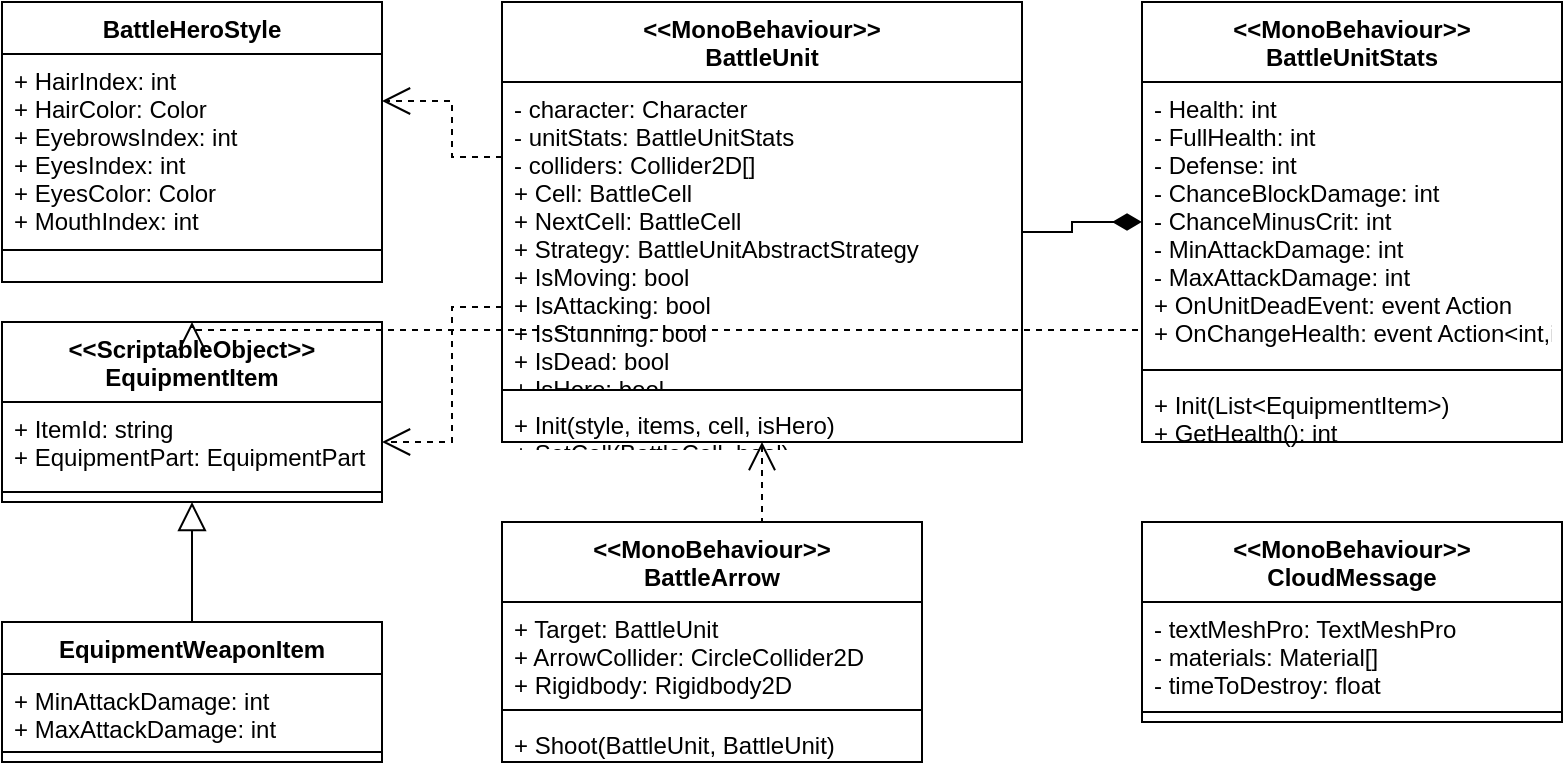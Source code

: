 <mxfile version="14.6.13" type="device">
  <diagram id="BattleField-Units" name="BattleField Unit Classes">
    <mxGraphModel dx="1422" dy="762" grid="1" gridSize="10" guides="1" tooltips="1" connect="1" arrows="1" fold="1" page="1" pageScale="1" pageWidth="827" pageHeight="1169" math="0" shadow="0">
      <root>
        <mxCell id="0" />
        <mxCell id="1" parent="0" />
        
        <!-- BattleUnit class -->
        <mxCell id="2" value="&lt;&lt;MonoBehaviour&gt;&gt;&#xa;BattleUnit" style="swimlane;fontStyle=1;align=center;verticalAlign=top;childLayout=stackLayout;horizontal=1;startSize=40;horizontalStack=0;resizeParent=1;resizeParentMax=0;resizeLast=0;collapsible=1;marginBottom=0;" vertex="1" parent="1">
          <mxGeometry x="290" y="40" width="260" height="220" as="geometry" />
        </mxCell>
        <mxCell id="3" value="- character: Character&#xa;- unitStats: BattleUnitStats&#xa;- colliders: Collider2D[]&#xa;+ Cell: BattleCell&#xa;+ NextCell: BattleCell&#xa;+ Strategy: BattleUnitAbstractStrategy&#xa;+ IsMoving: bool&#xa;+ IsAttacking: bool&#xa;+ IsStunning: bool&#xa;+ IsDead: bool&#xa;+ IsHero: bool" style="text;strokeColor=none;fillColor=none;align=left;verticalAlign=top;spacingLeft=4;spacingRight=4;overflow=hidden;rotatable=0;points=[[0,0.5],[1,0.5]];portConstraint=eastwest;" vertex="1" parent="2">
          <mxGeometry y="40" width="260" height="150" as="geometry" />
        </mxCell>
        <mxCell id="4" value="" style="line;strokeWidth=1;fillColor=none;align=left;verticalAlign=middle;spacingTop=-1;spacingLeft=3;spacingRight=3;rotatable=0;labelPosition=right;points=[];portConstraint=eastwest;strokeColor=inherit;" vertex="1" parent="2">
          <mxGeometry y="190" width="260" height="8" as="geometry" />
        </mxCell>
        <mxCell id="5" value="+ Init(style, items, cell, isHero)&#xa;+ SetCell(BattleCell, bool)" style="text;strokeColor=none;fillColor=none;align=left;verticalAlign=top;spacingLeft=4;spacingRight=4;overflow=hidden;rotatable=0;points=[[0,0.5],[1,0.5]];portConstraint=eastwest;" vertex="1" parent="2">
          <mxGeometry y="198" width="260" height="22" as="geometry" />
        </mxCell>
        
        <!-- BattleUnitStats class -->
        <mxCell id="6" value="&lt;&lt;MonoBehaviour&gt;&gt;&#xa;BattleUnitStats" style="swimlane;fontStyle=1;align=center;verticalAlign=top;childLayout=stackLayout;horizontal=1;startSize=40;horizontalStack=0;resizeParent=1;resizeParentMax=0;resizeLast=0;collapsible=1;marginBottom=0;" vertex="1" parent="1">
          <mxGeometry x="610" y="40" width="210" height="220" as="geometry" />
        </mxCell>
        <mxCell id="7" value="- Health: int&#xa;- FullHealth: int&#xa;- Defense: int&#xa;- ChanceBlockDamage: int&#xa;- ChanceMinusCrit: int&#xa;- MinAttackDamage: int&#xa;- MaxAttackDamage: int&#xa;+ OnUnitDeadEvent: event Action&#xa;+ OnChangeHealth: event Action&lt;int,int&gt;" style="text;strokeColor=none;fillColor=none;align=left;verticalAlign=top;spacingLeft=4;spacingRight=4;overflow=hidden;rotatable=0;points=[[0,0.5],[1,0.5]];portConstraint=eastwest;" vertex="1" parent="6">
          <mxGeometry y="40" width="210" height="140" as="geometry" />
        </mxCell>
        <mxCell id="8" value="" style="line;strokeWidth=1;fillColor=none;align=left;verticalAlign=middle;spacingTop=-1;spacingLeft=3;spacingRight=3;rotatable=0;labelPosition=right;points=[];portConstraint=eastwest;strokeColor=inherit;" vertex="1" parent="6">
          <mxGeometry y="180" width="210" height="8" as="geometry" />
        </mxCell>
        <mxCell id="9" value="+ Init(List&lt;EquipmentItem&gt;)&#xa;+ GetHealth(): int" style="text;strokeColor=none;fillColor=none;align=left;verticalAlign=top;spacingLeft=4;spacingRight=4;overflow=hidden;rotatable=0;points=[[0,0.5],[1,0.5]];portConstraint=eastwest;" vertex="1" parent="6">
          <mxGeometry y="188" width="210" height="32" as="geometry" />
        </mxCell>

        <!-- BattleCharacterStyle class -->
        <mxCell id="10" value="BattleHeroStyle" style="swimlane;fontStyle=1;align=center;verticalAlign=top;childLayout=stackLayout;horizontal=1;startSize=26;horizontalStack=0;resizeParent=1;resizeParentMax=0;resizeLast=0;collapsible=1;marginBottom=0;" vertex="1" parent="1">
          <mxGeometry x="40" y="40" width="190" height="140" as="geometry" />
        </mxCell>
        <mxCell id="11" value="+ HairIndex: int&#xa;+ HairColor: Color&#xa;+ EyebrowsIndex: int&#xa;+ EyesIndex: int&#xa;+ EyesColor: Color&#xa;+ MouthIndex: int" style="text;strokeColor=none;fillColor=none;align=left;verticalAlign=top;spacingLeft=4;spacingRight=4;overflow=hidden;rotatable=0;points=[[0,0.5],[1,0.5]];portConstraint=eastwest;" vertex="1" parent="10">
          <mxGeometry y="26" width="190" height="94" as="geometry" />
        </mxCell>
        <mxCell id="12" value="" style="line;strokeWidth=1;fillColor=none;align=left;verticalAlign=middle;spacingTop=-1;spacingLeft=3;spacingRight=3;rotatable=0;labelPosition=right;points=[];portConstraint=eastwest;strokeColor=inherit;" vertex="1" parent="10">
          <mxGeometry y="120" width="190" height="8" as="geometry" />
        </mxCell>
        <mxCell id="13" value="" style="text;strokeColor=none;fillColor=none;align=left;verticalAlign=top;spacingLeft=4;spacingRight=4;overflow=hidden;rotatable=0;points=[[0,0.5],[1,0.5]];portConstraint=eastwest;" vertex="1" parent="10">
          <mxGeometry y="128" width="190" height="12" as="geometry" />
        </mxCell>
        
        <!-- EquipmentItem class -->
        <mxCell id="14" value="&lt;&lt;ScriptableObject&gt;&gt;&#xa;EquipmentItem" style="swimlane;fontStyle=1;align=center;verticalAlign=top;childLayout=stackLayout;horizontal=1;startSize=40;horizontalStack=0;resizeParent=1;resizeParentMax=0;resizeLast=0;collapsible=1;marginBottom=0;" vertex="1" parent="1">
          <mxGeometry x="40" y="200" width="190" height="90" as="geometry" />
        </mxCell>
        <mxCell id="15" value="+ ItemId: string&#xa;+ EquipmentPart: EquipmentPart" style="text;strokeColor=none;fillColor=none;align=left;verticalAlign=top;spacingLeft=4;spacingRight=4;overflow=hidden;rotatable=0;points=[[0,0.5],[1,0.5]];portConstraint=eastwest;" vertex="1" parent="14">
          <mxGeometry y="40" width="190" height="40" as="geometry" />
        </mxCell>
        <mxCell id="16" value="" style="line;strokeWidth=1;fillColor=none;align=left;verticalAlign=middle;spacingTop=-1;spacingLeft=3;spacingRight=3;rotatable=0;labelPosition=right;points=[];portConstraint=eastwest;strokeColor=inherit;" vertex="1" parent="14">
          <mxGeometry y="80" width="190" height="10" as="geometry" />
        </mxCell>
        
        <!-- EquipmentWeaponItem class -->
        <mxCell id="17" value="EquipmentWeaponItem" style="swimlane;fontStyle=1;align=center;verticalAlign=top;childLayout=stackLayout;horizontal=1;startSize=26;horizontalStack=0;resizeParent=1;resizeParentMax=0;resizeLast=0;collapsible=1;marginBottom=0;" vertex="1" parent="1">
          <mxGeometry x="40" y="350" width="190" height="70" as="geometry" />
        </mxCell>
        <mxCell id="18" value="+ MinAttackDamage: int&#xa;+ MaxAttackDamage: int" style="text;strokeColor=none;fillColor=none;align=left;verticalAlign=top;spacingLeft=4;spacingRight=4;overflow=hidden;rotatable=0;points=[[0,0.5],[1,0.5]];portConstraint=eastwest;" vertex="1" parent="17">
          <mxGeometry y="26" width="190" height="34" as="geometry" />
        </mxCell>
        <mxCell id="19" value="" style="line;strokeWidth=1;fillColor=none;align=left;verticalAlign=middle;spacingTop=-1;spacingLeft=3;spacingRight=3;rotatable=0;labelPosition=right;points=[];portConstraint=eastwest;strokeColor=inherit;" vertex="1" parent="17">
          <mxGeometry y="60" width="190" height="10" as="geometry" />
        </mxCell>
        
        <!-- BattleArrow class -->
        <mxCell id="20" value="&lt;&lt;MonoBehaviour&gt;&gt;&#xa;BattleArrow" style="swimlane;fontStyle=1;align=center;verticalAlign=top;childLayout=stackLayout;horizontal=1;startSize=40;horizontalStack=0;resizeParent=1;resizeParentMax=0;resizeLast=0;collapsible=1;marginBottom=0;" vertex="1" parent="1">
          <mxGeometry x="290" y="300" width="210" height="120" as="geometry" />
        </mxCell>
        <mxCell id="21" value="+ Target: BattleUnit&#xa;+ ArrowCollider: CircleCollider2D&#xa;+ Rigidbody: Rigidbody2D" style="text;strokeColor=none;fillColor=none;align=left;verticalAlign=top;spacingLeft=4;spacingRight=4;overflow=hidden;rotatable=0;points=[[0,0.5],[1,0.5]];portConstraint=eastwest;" vertex="1" parent="20">
          <mxGeometry y="40" width="210" height="50" as="geometry" />
        </mxCell>
        <mxCell id="22" value="" style="line;strokeWidth=1;fillColor=none;align=left;verticalAlign=middle;spacingTop=-1;spacingLeft=3;spacingRight=3;rotatable=0;labelPosition=right;points=[];portConstraint=eastwest;strokeColor=inherit;" vertex="1" parent="20">
          <mxGeometry y="90" width="210" height="8" as="geometry" />
        </mxCell>
        <mxCell id="23" value="+ Shoot(BattleUnit, BattleUnit)" style="text;strokeColor=none;fillColor=none;align=left;verticalAlign=top;spacingLeft=4;spacingRight=4;overflow=hidden;rotatable=0;points=[[0,0.5],[1,0.5]];portConstraint=eastwest;" vertex="1" parent="20">
          <mxGeometry y="98" width="210" height="22" as="geometry" />
        </mxCell>
        
        <!-- CloudMessage class -->
        <mxCell id="24" value="&lt;&lt;MonoBehaviour&gt;&gt;&#xa;CloudMessage" style="swimlane;fontStyle=1;align=center;verticalAlign=top;childLayout=stackLayout;horizontal=1;startSize=40;horizontalStack=0;resizeParent=1;resizeParentMax=0;resizeLast=0;collapsible=1;marginBottom=0;" vertex="1" parent="1">
          <mxGeometry x="610" y="300" width="210" height="100" as="geometry" />
        </mxCell>
        <mxCell id="25" value="- textMeshPro: TextMeshPro&#xa;- materials: Material[]&#xa;- timeToDestroy: float" style="text;strokeColor=none;fillColor=none;align=left;verticalAlign=top;spacingLeft=4;spacingRight=4;overflow=hidden;rotatable=0;points=[[0,0.5],[1,0.5]];portConstraint=eastwest;" vertex="1" parent="24">
          <mxGeometry y="40" width="210" height="50" as="geometry" />
        </mxCell>
        <mxCell id="26" value="" style="line;strokeWidth=1;fillColor=none;align=left;verticalAlign=middle;spacingTop=-1;spacingLeft=3;spacingRight=3;rotatable=0;labelPosition=right;points=[];portConstraint=eastwest;strokeColor=inherit;" vertex="1" parent="24">
          <mxGeometry y="90" width="210" height="10" as="geometry" />
        </mxCell>
        
        <!-- Relationships -->
        <!-- BattleUnit has BattleUnitStats -->
        <mxCell id="27" style="edgeStyle=orthogonalEdgeStyle;rounded=0;orthogonalLoop=1;jettySize=auto;html=1;entryX=0;entryY=0.5;entryDx=0;entryDy=0;endArrow=diamondThin;endFill=1;endSize=12;" edge="1" parent="1" source="3" target="7">
          <mxGeometry relative="1" as="geometry" />
        </mxCell>
        
        <!-- BattleUnit uses BattleHeroStyle -->
        <mxCell id="28" style="edgeStyle=orthogonalEdgeStyle;rounded=0;orthogonalLoop=1;jettySize=auto;html=1;exitX=0;exitY=0.25;exitDx=0;exitDy=0;entryX=1;entryY=0.25;entryDx=0;entryDy=0;endArrow=open;endFill=0;endSize=12;dashed=1;" edge="1" parent="1" source="3" target="11">
          <mxGeometry relative="1" as="geometry" />
        </mxCell>
        
        <!-- BattleUnit uses EquipmentItem -->
        <mxCell id="29" style="edgeStyle=orthogonalEdgeStyle;rounded=0;orthogonalLoop=1;jettySize=auto;html=1;exitX=0;exitY=0.75;exitDx=0;exitDy=0;entryX=1;entryY=0.5;entryDx=0;entryDy=0;endArrow=open;endFill=0;endSize=12;dashed=1;" edge="1" parent="1" source="3" target="15">
          <mxGeometry relative="1" as="geometry" />
        </mxCell>
        
        <!-- EquipmentWeaponItem inherits from EquipmentItem -->
        <mxCell id="30" style="edgeStyle=orthogonalEdgeStyle;rounded=0;orthogonalLoop=1;jettySize=auto;html=1;entryX=0.5;entryY=1;entryDx=0;entryDy=0;endArrow=block;endFill=0;endSize=12;" edge="1" parent="1" source="17" target="16">
          <mxGeometry relative="1" as="geometry" />
        </mxCell>
        
        <!-- BattleUnitStats uses EquipmentItem -->
        <mxCell id="31" style="edgeStyle=orthogonalEdgeStyle;rounded=0;orthogonalLoop=1;jettySize=auto;html=1;exitX=0;exitY=0.5;exitDx=0;exitDy=0;entryX=0.5;entryY=0;entryDx=0;entryDy=0;endArrow=open;endFill=0;endSize=12;dashed=1;" edge="1" parent="1" source="9" target="14">
          <mxGeometry relative="1" as="geometry">
            <Array as="points">
              <mxPoint x="135" y="204" />
            </Array>
          </mxGeometry>
        </mxCell>
        
        <!-- BattleArrow targets BattleUnit -->
        <mxCell id="32" style="edgeStyle=orthogonalEdgeStyle;rounded=0;orthogonalLoop=1;jettySize=auto;html=1;exitX=0.5;exitY=0;exitDx=0;exitDy=0;entryX=0.5;entryY=1;entryDx=0;entryDy=0;endArrow=open;endFill=0;endSize=12;dashed=1;" edge="1" parent="1" source="20" target="5">
          <mxGeometry relative="1" as="geometry" />
        </mxCell>
      </root>
    </mxGraphModel>
  </diagram>
</mxfile> 